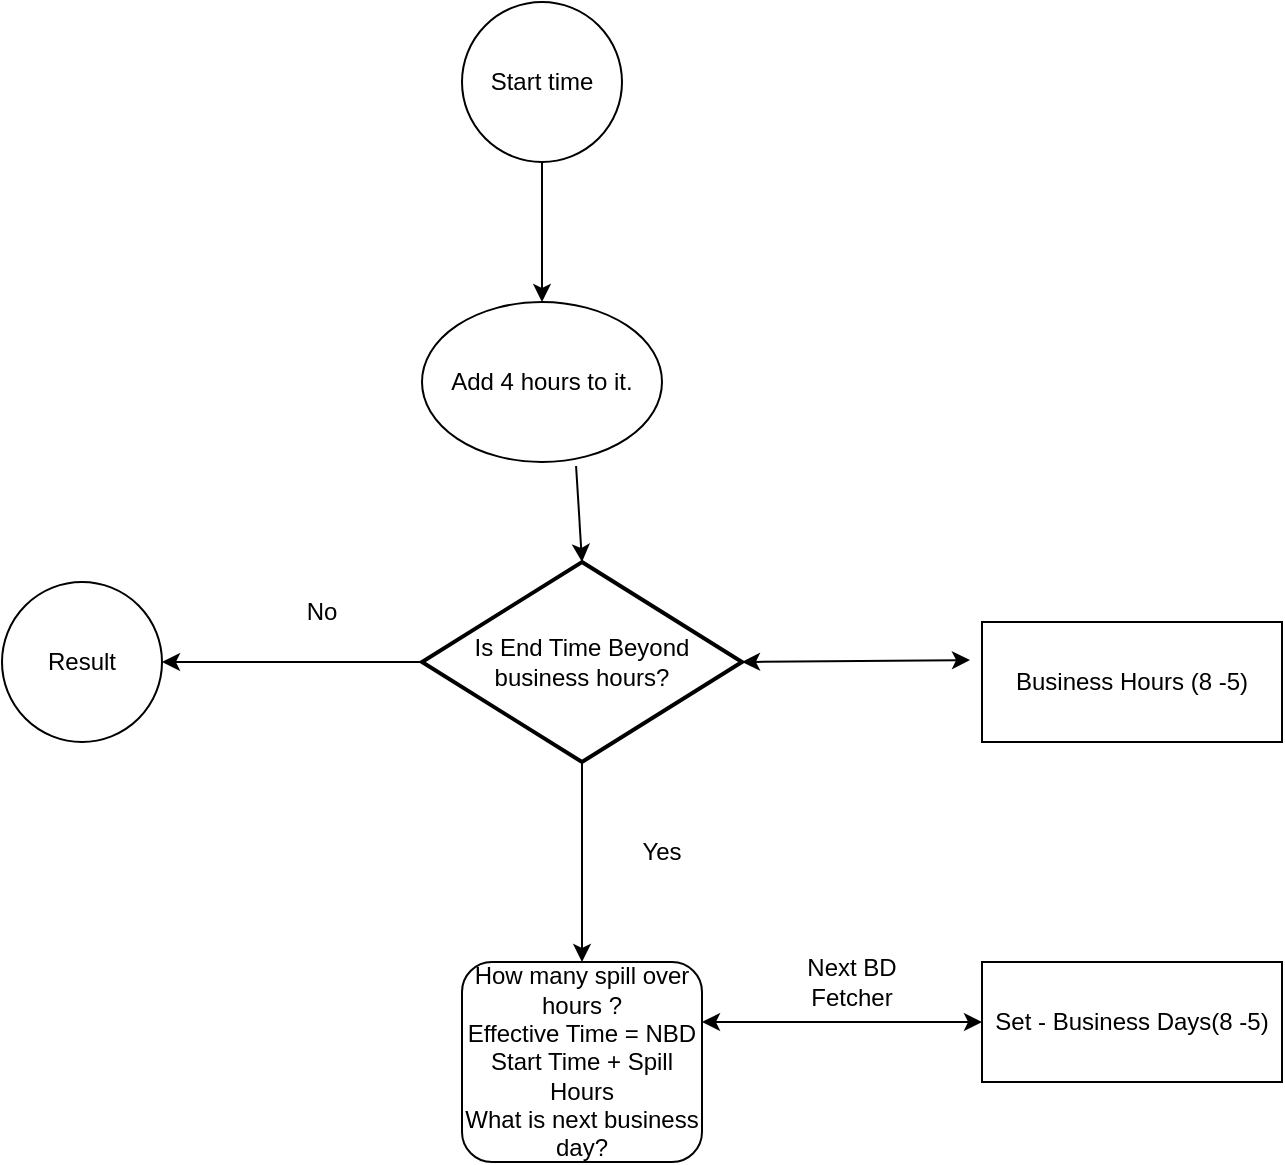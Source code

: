 <mxfile version="23.0.2" type="github">
  <diagram name="Page-1" id="3bAO9Kur4QuLs1qQDSVV">
    <mxGraphModel dx="2300" dy="603" grid="1" gridSize="10" guides="1" tooltips="1" connect="1" arrows="1" fold="1" page="1" pageScale="1" pageWidth="850" pageHeight="1100" math="0" shadow="0">
      <root>
        <mxCell id="0" />
        <mxCell id="1" parent="0" />
        <mxCell id="9NFYFqfSl-AOQuA-qdWn-1" value="Business Hours (8 -5)" style="rounded=0;whiteSpace=wrap;html=1;" vertex="1" parent="1">
          <mxGeometry x="460" y="370" width="150" height="60" as="geometry" />
        </mxCell>
        <mxCell id="9NFYFqfSl-AOQuA-qdWn-4" style="edgeStyle=orthogonalEdgeStyle;rounded=0;orthogonalLoop=1;jettySize=auto;html=1;" edge="1" parent="1" source="9NFYFqfSl-AOQuA-qdWn-2">
          <mxGeometry relative="1" as="geometry">
            <mxPoint x="240" y="210" as="targetPoint" />
          </mxGeometry>
        </mxCell>
        <mxCell id="9NFYFqfSl-AOQuA-qdWn-2" value="Start time" style="ellipse;whiteSpace=wrap;html=1;aspect=fixed;" vertex="1" parent="1">
          <mxGeometry x="200" y="60" width="80" height="80" as="geometry" />
        </mxCell>
        <mxCell id="9NFYFqfSl-AOQuA-qdWn-5" value="Set - Business Days(8 -5)" style="rounded=0;whiteSpace=wrap;html=1;" vertex="1" parent="1">
          <mxGeometry x="460" y="540" width="150" height="60" as="geometry" />
        </mxCell>
        <mxCell id="9NFYFqfSl-AOQuA-qdWn-6" value="Add 4 hours to it." style="ellipse;whiteSpace=wrap;html=1;" vertex="1" parent="1">
          <mxGeometry x="180" y="210" width="120" height="80" as="geometry" />
        </mxCell>
        <mxCell id="9NFYFqfSl-AOQuA-qdWn-8" value="Is End Time Beyond business hours?" style="strokeWidth=2;html=1;shape=mxgraph.flowchart.decision;whiteSpace=wrap;" vertex="1" parent="1">
          <mxGeometry x="180" y="340" width="160" height="100" as="geometry" />
        </mxCell>
        <mxCell id="9NFYFqfSl-AOQuA-qdWn-9" value="" style="endArrow=classic;startArrow=classic;html=1;rounded=0;entryX=-0.04;entryY=0.317;entryDx=0;entryDy=0;entryPerimeter=0;" edge="1" parent="1" target="9NFYFqfSl-AOQuA-qdWn-1">
          <mxGeometry width="50" height="50" relative="1" as="geometry">
            <mxPoint x="340" y="390" as="sourcePoint" />
            <mxPoint x="390" y="340" as="targetPoint" />
          </mxGeometry>
        </mxCell>
        <mxCell id="9NFYFqfSl-AOQuA-qdWn-11" value="" style="endArrow=classic;html=1;rounded=0;entryX=0.5;entryY=0;entryDx=0;entryDy=0;entryPerimeter=0;exitX=0.642;exitY=1.025;exitDx=0;exitDy=0;exitPerimeter=0;" edge="1" parent="1" source="9NFYFqfSl-AOQuA-qdWn-6" target="9NFYFqfSl-AOQuA-qdWn-8">
          <mxGeometry width="50" height="50" relative="1" as="geometry">
            <mxPoint x="250" y="300" as="sourcePoint" />
            <mxPoint x="300" y="250" as="targetPoint" />
          </mxGeometry>
        </mxCell>
        <mxCell id="9NFYFqfSl-AOQuA-qdWn-12" value="" style="endArrow=classic;html=1;rounded=0;exitX=0;exitY=0.5;exitDx=0;exitDy=0;exitPerimeter=0;" edge="1" parent="1" source="9NFYFqfSl-AOQuA-qdWn-8">
          <mxGeometry width="50" height="50" relative="1" as="geometry">
            <mxPoint x="70" y="440" as="sourcePoint" />
            <mxPoint x="50" y="390" as="targetPoint" />
          </mxGeometry>
        </mxCell>
        <mxCell id="9NFYFqfSl-AOQuA-qdWn-13" value="No" style="text;html=1;strokeColor=none;fillColor=none;align=center;verticalAlign=middle;whiteSpace=wrap;rounded=0;" vertex="1" parent="1">
          <mxGeometry x="100" y="350" width="60" height="30" as="geometry" />
        </mxCell>
        <mxCell id="9NFYFqfSl-AOQuA-qdWn-14" value="Result" style="ellipse;whiteSpace=wrap;html=1;aspect=fixed;" vertex="1" parent="1">
          <mxGeometry x="-30" y="350" width="80" height="80" as="geometry" />
        </mxCell>
        <mxCell id="9NFYFqfSl-AOQuA-qdWn-15" value="" style="endArrow=classic;html=1;rounded=0;" edge="1" parent="1" source="9NFYFqfSl-AOQuA-qdWn-8">
          <mxGeometry width="50" height="50" relative="1" as="geometry">
            <mxPoint x="200" y="530" as="sourcePoint" />
            <mxPoint x="260" y="540" as="targetPoint" />
          </mxGeometry>
        </mxCell>
        <mxCell id="9NFYFqfSl-AOQuA-qdWn-16" value="Yes" style="text;html=1;strokeColor=none;fillColor=none;align=center;verticalAlign=middle;whiteSpace=wrap;rounded=0;" vertex="1" parent="1">
          <mxGeometry x="270" y="470" width="60" height="30" as="geometry" />
        </mxCell>
        <mxCell id="9NFYFqfSl-AOQuA-qdWn-17" value="&lt;div&gt;How many spill over hours ?&lt;/div&gt;&lt;div&gt;Effective Time = NBD Start Time + Spill Hours &lt;br&gt;&lt;/div&gt;&lt;div&gt;What is next business day?&lt;br&gt;&lt;/div&gt;" style="rounded=1;whiteSpace=wrap;html=1;" vertex="1" parent="1">
          <mxGeometry x="200" y="540" width="120" height="100" as="geometry" />
        </mxCell>
        <mxCell id="9NFYFqfSl-AOQuA-qdWn-18" value="" style="endArrow=classic;startArrow=classic;html=1;rounded=0;entryX=0;entryY=0.5;entryDx=0;entryDy=0;" edge="1" parent="1" target="9NFYFqfSl-AOQuA-qdWn-5">
          <mxGeometry width="50" height="50" relative="1" as="geometry">
            <mxPoint x="320" y="570" as="sourcePoint" />
            <mxPoint x="370" y="520" as="targetPoint" />
          </mxGeometry>
        </mxCell>
        <mxCell id="9NFYFqfSl-AOQuA-qdWn-19" value="Next BD Fetcher" style="text;html=1;strokeColor=none;fillColor=none;align=center;verticalAlign=middle;whiteSpace=wrap;rounded=0;" vertex="1" parent="1">
          <mxGeometry x="365" y="535" width="60" height="30" as="geometry" />
        </mxCell>
      </root>
    </mxGraphModel>
  </diagram>
</mxfile>
